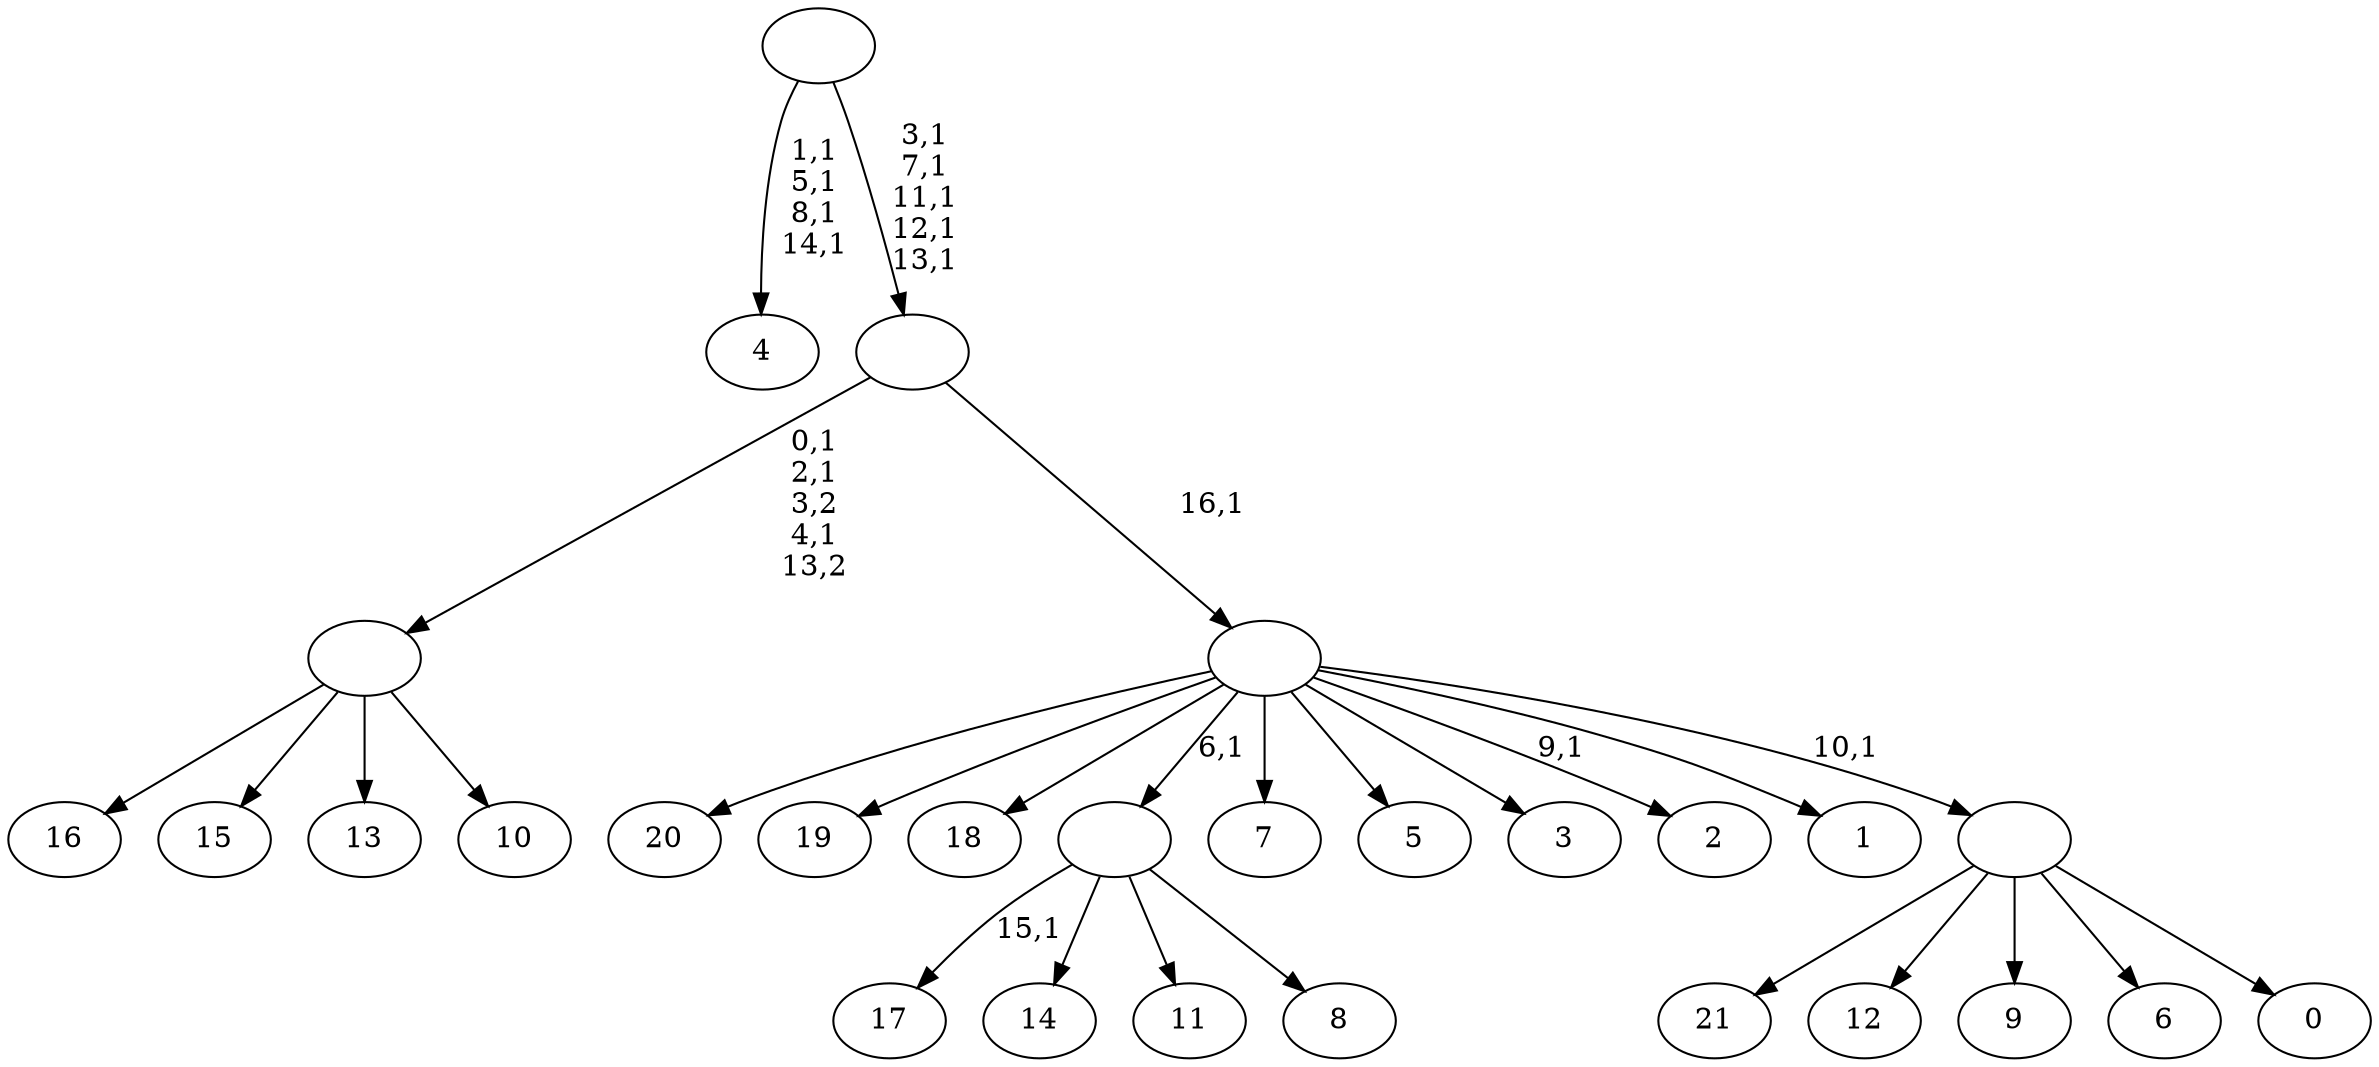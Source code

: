 digraph T {
	39 [label="21"]
	38 [label="20"]
	37 [label="19"]
	36 [label="18"]
	35 [label="17"]
	33 [label="16"]
	32 [label="15"]
	31 [label="14"]
	30 [label="13"]
	29 [label="12"]
	28 [label="11"]
	27 [label="10"]
	26 [label=""]
	23 [label="9"]
	22 [label="8"]
	21 [label=""]
	20 [label="7"]
	19 [label="6"]
	18 [label="5"]
	17 [label="4"]
	12 [label="3"]
	11 [label="2"]
	9 [label="1"]
	8 [label="0"]
	7 [label=""]
	6 [label=""]
	5 [label=""]
	0 [label=""]
	26 -> 33 [label=""]
	26 -> 32 [label=""]
	26 -> 30 [label=""]
	26 -> 27 [label=""]
	21 -> 35 [label="15,1"]
	21 -> 31 [label=""]
	21 -> 28 [label=""]
	21 -> 22 [label=""]
	7 -> 39 [label=""]
	7 -> 29 [label=""]
	7 -> 23 [label=""]
	7 -> 19 [label=""]
	7 -> 8 [label=""]
	6 -> 11 [label="9,1"]
	6 -> 38 [label=""]
	6 -> 37 [label=""]
	6 -> 36 [label=""]
	6 -> 21 [label="6,1"]
	6 -> 20 [label=""]
	6 -> 18 [label=""]
	6 -> 12 [label=""]
	6 -> 9 [label=""]
	6 -> 7 [label="10,1"]
	5 -> 26 [label="0,1\n2,1\n3,2\n4,1\n13,2"]
	5 -> 6 [label="16,1"]
	0 -> 5 [label="3,1\n7,1\n11,1\n12,1\n13,1"]
	0 -> 17 [label="1,1\n5,1\n8,1\n14,1"]
}
